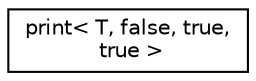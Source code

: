 digraph "Graphical Class Hierarchy"
{
  edge [fontname="Helvetica",fontsize="10",labelfontname="Helvetica",labelfontsize="10"];
  node [fontname="Helvetica",fontsize="10",shape=record];
  rankdir="LR";
  Node1 [label="print\< T, false, true,\l true \>",height=0.2,width=0.4,color="black", fillcolor="white", style="filled",URL="$structprint_3_01T_00_01false_00_01true_00_01true_01_4.html"];
}
